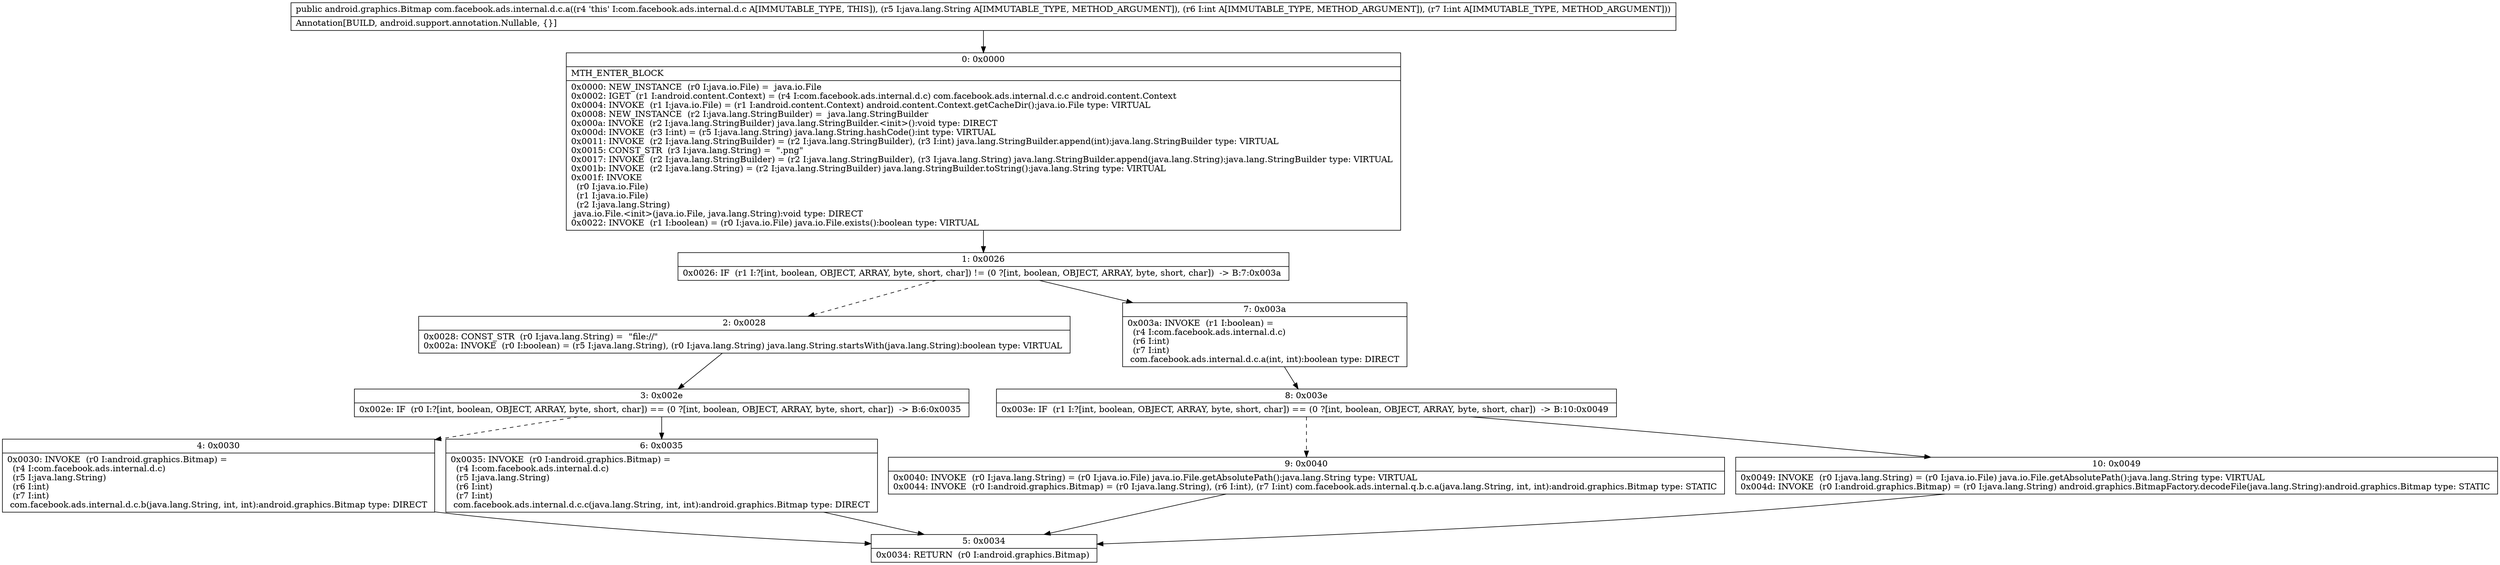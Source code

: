 digraph "CFG forcom.facebook.ads.internal.d.c.a(Ljava\/lang\/String;II)Landroid\/graphics\/Bitmap;" {
Node_0 [shape=record,label="{0\:\ 0x0000|MTH_ENTER_BLOCK\l|0x0000: NEW_INSTANCE  (r0 I:java.io.File) =  java.io.File \l0x0002: IGET  (r1 I:android.content.Context) = (r4 I:com.facebook.ads.internal.d.c) com.facebook.ads.internal.d.c.c android.content.Context \l0x0004: INVOKE  (r1 I:java.io.File) = (r1 I:android.content.Context) android.content.Context.getCacheDir():java.io.File type: VIRTUAL \l0x0008: NEW_INSTANCE  (r2 I:java.lang.StringBuilder) =  java.lang.StringBuilder \l0x000a: INVOKE  (r2 I:java.lang.StringBuilder) java.lang.StringBuilder.\<init\>():void type: DIRECT \l0x000d: INVOKE  (r3 I:int) = (r5 I:java.lang.String) java.lang.String.hashCode():int type: VIRTUAL \l0x0011: INVOKE  (r2 I:java.lang.StringBuilder) = (r2 I:java.lang.StringBuilder), (r3 I:int) java.lang.StringBuilder.append(int):java.lang.StringBuilder type: VIRTUAL \l0x0015: CONST_STR  (r3 I:java.lang.String) =  \".png\" \l0x0017: INVOKE  (r2 I:java.lang.StringBuilder) = (r2 I:java.lang.StringBuilder), (r3 I:java.lang.String) java.lang.StringBuilder.append(java.lang.String):java.lang.StringBuilder type: VIRTUAL \l0x001b: INVOKE  (r2 I:java.lang.String) = (r2 I:java.lang.StringBuilder) java.lang.StringBuilder.toString():java.lang.String type: VIRTUAL \l0x001f: INVOKE  \l  (r0 I:java.io.File)\l  (r1 I:java.io.File)\l  (r2 I:java.lang.String)\l java.io.File.\<init\>(java.io.File, java.lang.String):void type: DIRECT \l0x0022: INVOKE  (r1 I:boolean) = (r0 I:java.io.File) java.io.File.exists():boolean type: VIRTUAL \l}"];
Node_1 [shape=record,label="{1\:\ 0x0026|0x0026: IF  (r1 I:?[int, boolean, OBJECT, ARRAY, byte, short, char]) != (0 ?[int, boolean, OBJECT, ARRAY, byte, short, char])  \-\> B:7:0x003a \l}"];
Node_2 [shape=record,label="{2\:\ 0x0028|0x0028: CONST_STR  (r0 I:java.lang.String) =  \"file:\/\/\" \l0x002a: INVOKE  (r0 I:boolean) = (r5 I:java.lang.String), (r0 I:java.lang.String) java.lang.String.startsWith(java.lang.String):boolean type: VIRTUAL \l}"];
Node_3 [shape=record,label="{3\:\ 0x002e|0x002e: IF  (r0 I:?[int, boolean, OBJECT, ARRAY, byte, short, char]) == (0 ?[int, boolean, OBJECT, ARRAY, byte, short, char])  \-\> B:6:0x0035 \l}"];
Node_4 [shape=record,label="{4\:\ 0x0030|0x0030: INVOKE  (r0 I:android.graphics.Bitmap) = \l  (r4 I:com.facebook.ads.internal.d.c)\l  (r5 I:java.lang.String)\l  (r6 I:int)\l  (r7 I:int)\l com.facebook.ads.internal.d.c.b(java.lang.String, int, int):android.graphics.Bitmap type: DIRECT \l}"];
Node_5 [shape=record,label="{5\:\ 0x0034|0x0034: RETURN  (r0 I:android.graphics.Bitmap) \l}"];
Node_6 [shape=record,label="{6\:\ 0x0035|0x0035: INVOKE  (r0 I:android.graphics.Bitmap) = \l  (r4 I:com.facebook.ads.internal.d.c)\l  (r5 I:java.lang.String)\l  (r6 I:int)\l  (r7 I:int)\l com.facebook.ads.internal.d.c.c(java.lang.String, int, int):android.graphics.Bitmap type: DIRECT \l}"];
Node_7 [shape=record,label="{7\:\ 0x003a|0x003a: INVOKE  (r1 I:boolean) = \l  (r4 I:com.facebook.ads.internal.d.c)\l  (r6 I:int)\l  (r7 I:int)\l com.facebook.ads.internal.d.c.a(int, int):boolean type: DIRECT \l}"];
Node_8 [shape=record,label="{8\:\ 0x003e|0x003e: IF  (r1 I:?[int, boolean, OBJECT, ARRAY, byte, short, char]) == (0 ?[int, boolean, OBJECT, ARRAY, byte, short, char])  \-\> B:10:0x0049 \l}"];
Node_9 [shape=record,label="{9\:\ 0x0040|0x0040: INVOKE  (r0 I:java.lang.String) = (r0 I:java.io.File) java.io.File.getAbsolutePath():java.lang.String type: VIRTUAL \l0x0044: INVOKE  (r0 I:android.graphics.Bitmap) = (r0 I:java.lang.String), (r6 I:int), (r7 I:int) com.facebook.ads.internal.q.b.c.a(java.lang.String, int, int):android.graphics.Bitmap type: STATIC \l}"];
Node_10 [shape=record,label="{10\:\ 0x0049|0x0049: INVOKE  (r0 I:java.lang.String) = (r0 I:java.io.File) java.io.File.getAbsolutePath():java.lang.String type: VIRTUAL \l0x004d: INVOKE  (r0 I:android.graphics.Bitmap) = (r0 I:java.lang.String) android.graphics.BitmapFactory.decodeFile(java.lang.String):android.graphics.Bitmap type: STATIC \l}"];
MethodNode[shape=record,label="{public android.graphics.Bitmap com.facebook.ads.internal.d.c.a((r4 'this' I:com.facebook.ads.internal.d.c A[IMMUTABLE_TYPE, THIS]), (r5 I:java.lang.String A[IMMUTABLE_TYPE, METHOD_ARGUMENT]), (r6 I:int A[IMMUTABLE_TYPE, METHOD_ARGUMENT]), (r7 I:int A[IMMUTABLE_TYPE, METHOD_ARGUMENT]))  | Annotation[BUILD, android.support.annotation.Nullable, \{\}]\l}"];
MethodNode -> Node_0;
Node_0 -> Node_1;
Node_1 -> Node_2[style=dashed];
Node_1 -> Node_7;
Node_2 -> Node_3;
Node_3 -> Node_4[style=dashed];
Node_3 -> Node_6;
Node_4 -> Node_5;
Node_6 -> Node_5;
Node_7 -> Node_8;
Node_8 -> Node_9[style=dashed];
Node_8 -> Node_10;
Node_9 -> Node_5;
Node_10 -> Node_5;
}

